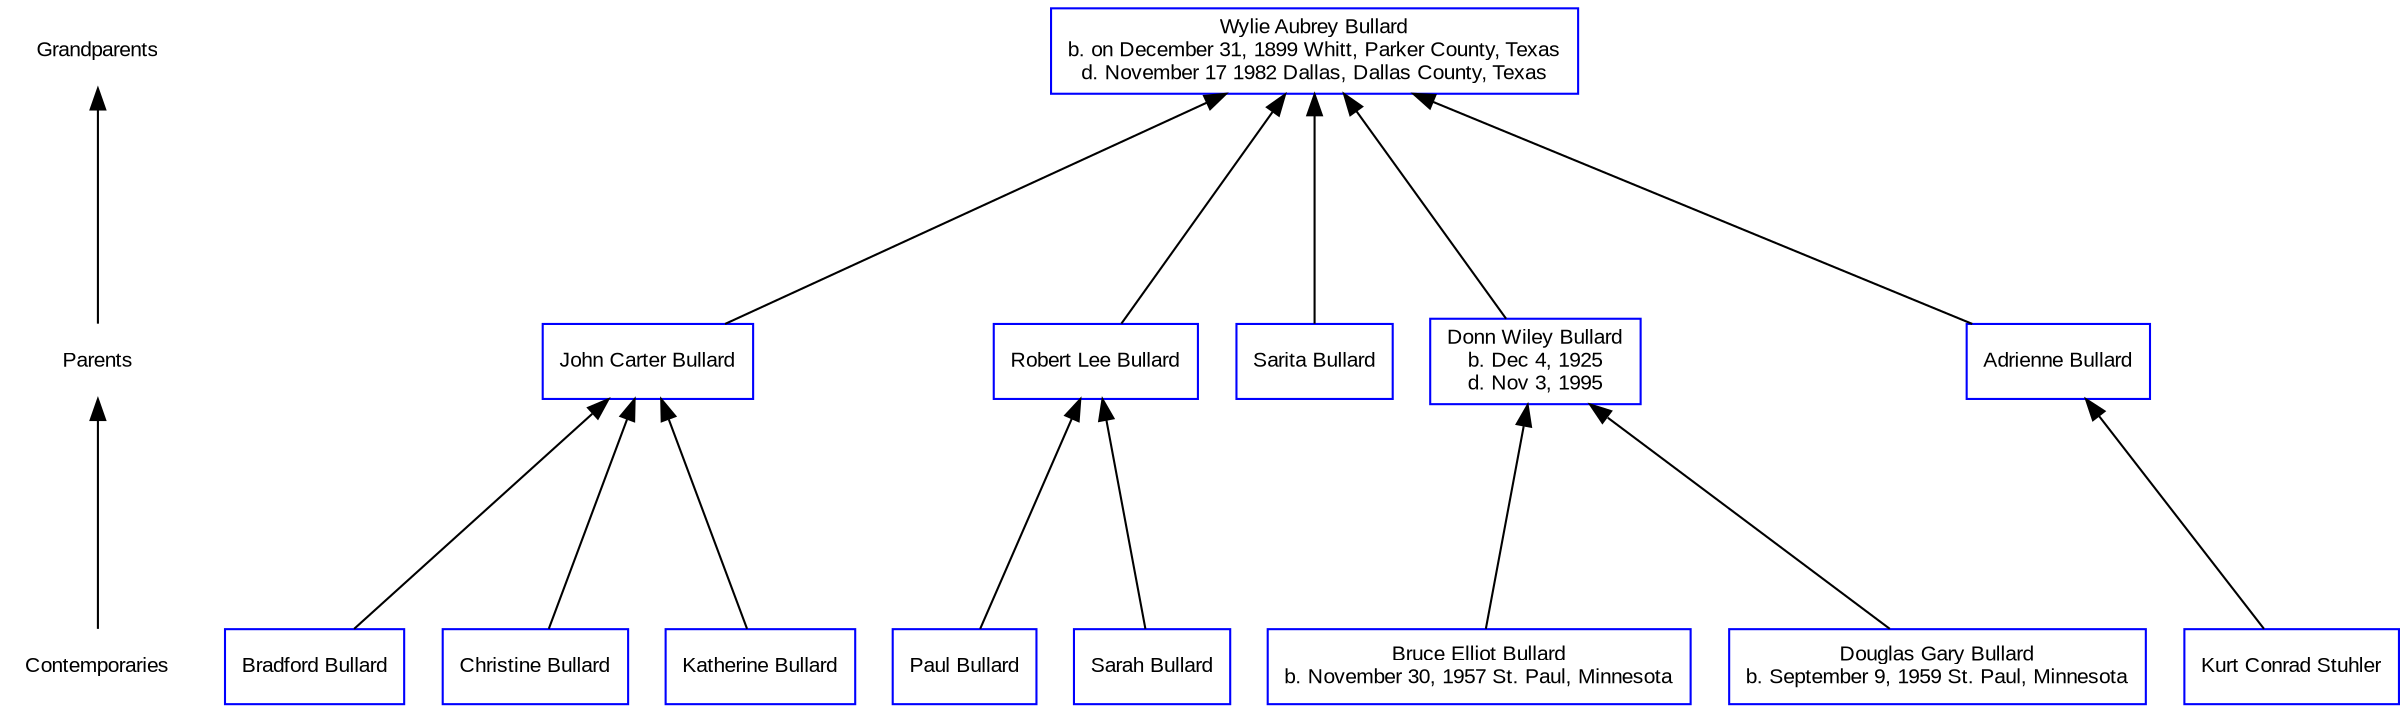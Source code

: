 //Header
digraph G {
node [shape=box,fontname="Arial",fontsize="10"];
edge [fontname="Arial",fontsize="8"];
ranksep=1.5;
rankdir=BT;
concentrate=true;

//Ranking Enumeration
node [shape=plaintext,fontname="Arial",fontsize="10"];
{ "Contemporaries" -> "Parents" -> "Grandparents" }

//Declarations
Adrienne_Stuhler [label="Adrienne Bullard" shape=rectangle color="blue"];
Bradford_Bullard [label="Bradford Bullard" shape=rectangle color="blue"];
Christine_Bullard [label="Christine Bullard" shape=rectangle color="blue"];
John_Carter_Bullard [label="John Carter Bullard" shape=rectangle color="blue"];
Katherine_Bullard [label="Katherine Bullard" shape=rectangle color="blue"];
Kurt_Stuhler [label="Kurt Conrad Stuhler" shape=rectangle color="blue"];
Paul_Bullard [label="Paul Bullard" shape=rectangle color="blue"];
Robert_Lee_Bullard [label="Robert Lee Bullard" shape=rectangle color="blue"];
Sarah_Bullard [label="Sarah Bullard" shape=rectangle color="blue"];
Sarita_Bullard [label="Sarita Bullard" shape=rectangle color="blue"];
Wylie_Aubrey_Bullard [label="Wylie Aubrey Bullard\nb. on December 31, 1899 Whitt, Parker County, Texas\nd. November 17 1982 Dallas, Dallas County, Texas" shape=rectangle color="blue"];
bruce_bullard [label="Bruce Elliot Bullard\nb. November 30, 1957 St. Paul, Minnesota" shape=rectangle color="blue"];
donn_bullard [label="Donn Wiley Bullard\nb. Dec 4, 1925\nd. Nov 3, 1995" shape=rectangle color="blue"];
douglas_bullard [label="Douglas Gary Bullard\nb. September 9, 1959 St. Paul, Minnesota" shape=rectangle color="blue"];


//Ranking groupings
{ rank = same; "Contemporaries"; "Bradford_Bullard"; "Christine_Bullard"; "Katherine_Bullard"; "Kurt_Stuhler"; "Paul_Bullard"; "Sarah_Bullard"; "bruce_bullard"; "douglas_bullard"; }
{ rank = same; "Parents"; "Adrienne_Stuhler"; "John_Carter_Bullard"; "Robert_Lee_Bullard"; "Sarita_Bullard"; "donn_bullard"; }
{ rank = same; "Grandparents"; "Wylie_Aubrey_Bullard"; }


//Dependencies
Adrienne_Stuhler -> Wylie_Aubrey_Bullard;
Bradford_Bullard -> John_Carter_Bullard;
Christine_Bullard -> John_Carter_Bullard;
John_Carter_Bullard -> Wylie_Aubrey_Bullard;
Katherine_Bullard -> John_Carter_Bullard;
Kurt_Stuhler -> Adrienne_Stuhler;
Paul_Bullard -> Robert_Lee_Bullard;
Robert_Lee_Bullard -> Wylie_Aubrey_Bullard;
Sarah_Bullard -> Robert_Lee_Bullard;
Sarita_Bullard -> Wylie_Aubrey_Bullard;
bruce_bullard -> donn_bullard;
donn_bullard -> Wylie_Aubrey_Bullard;
douglas_bullard -> donn_bullard;


}
